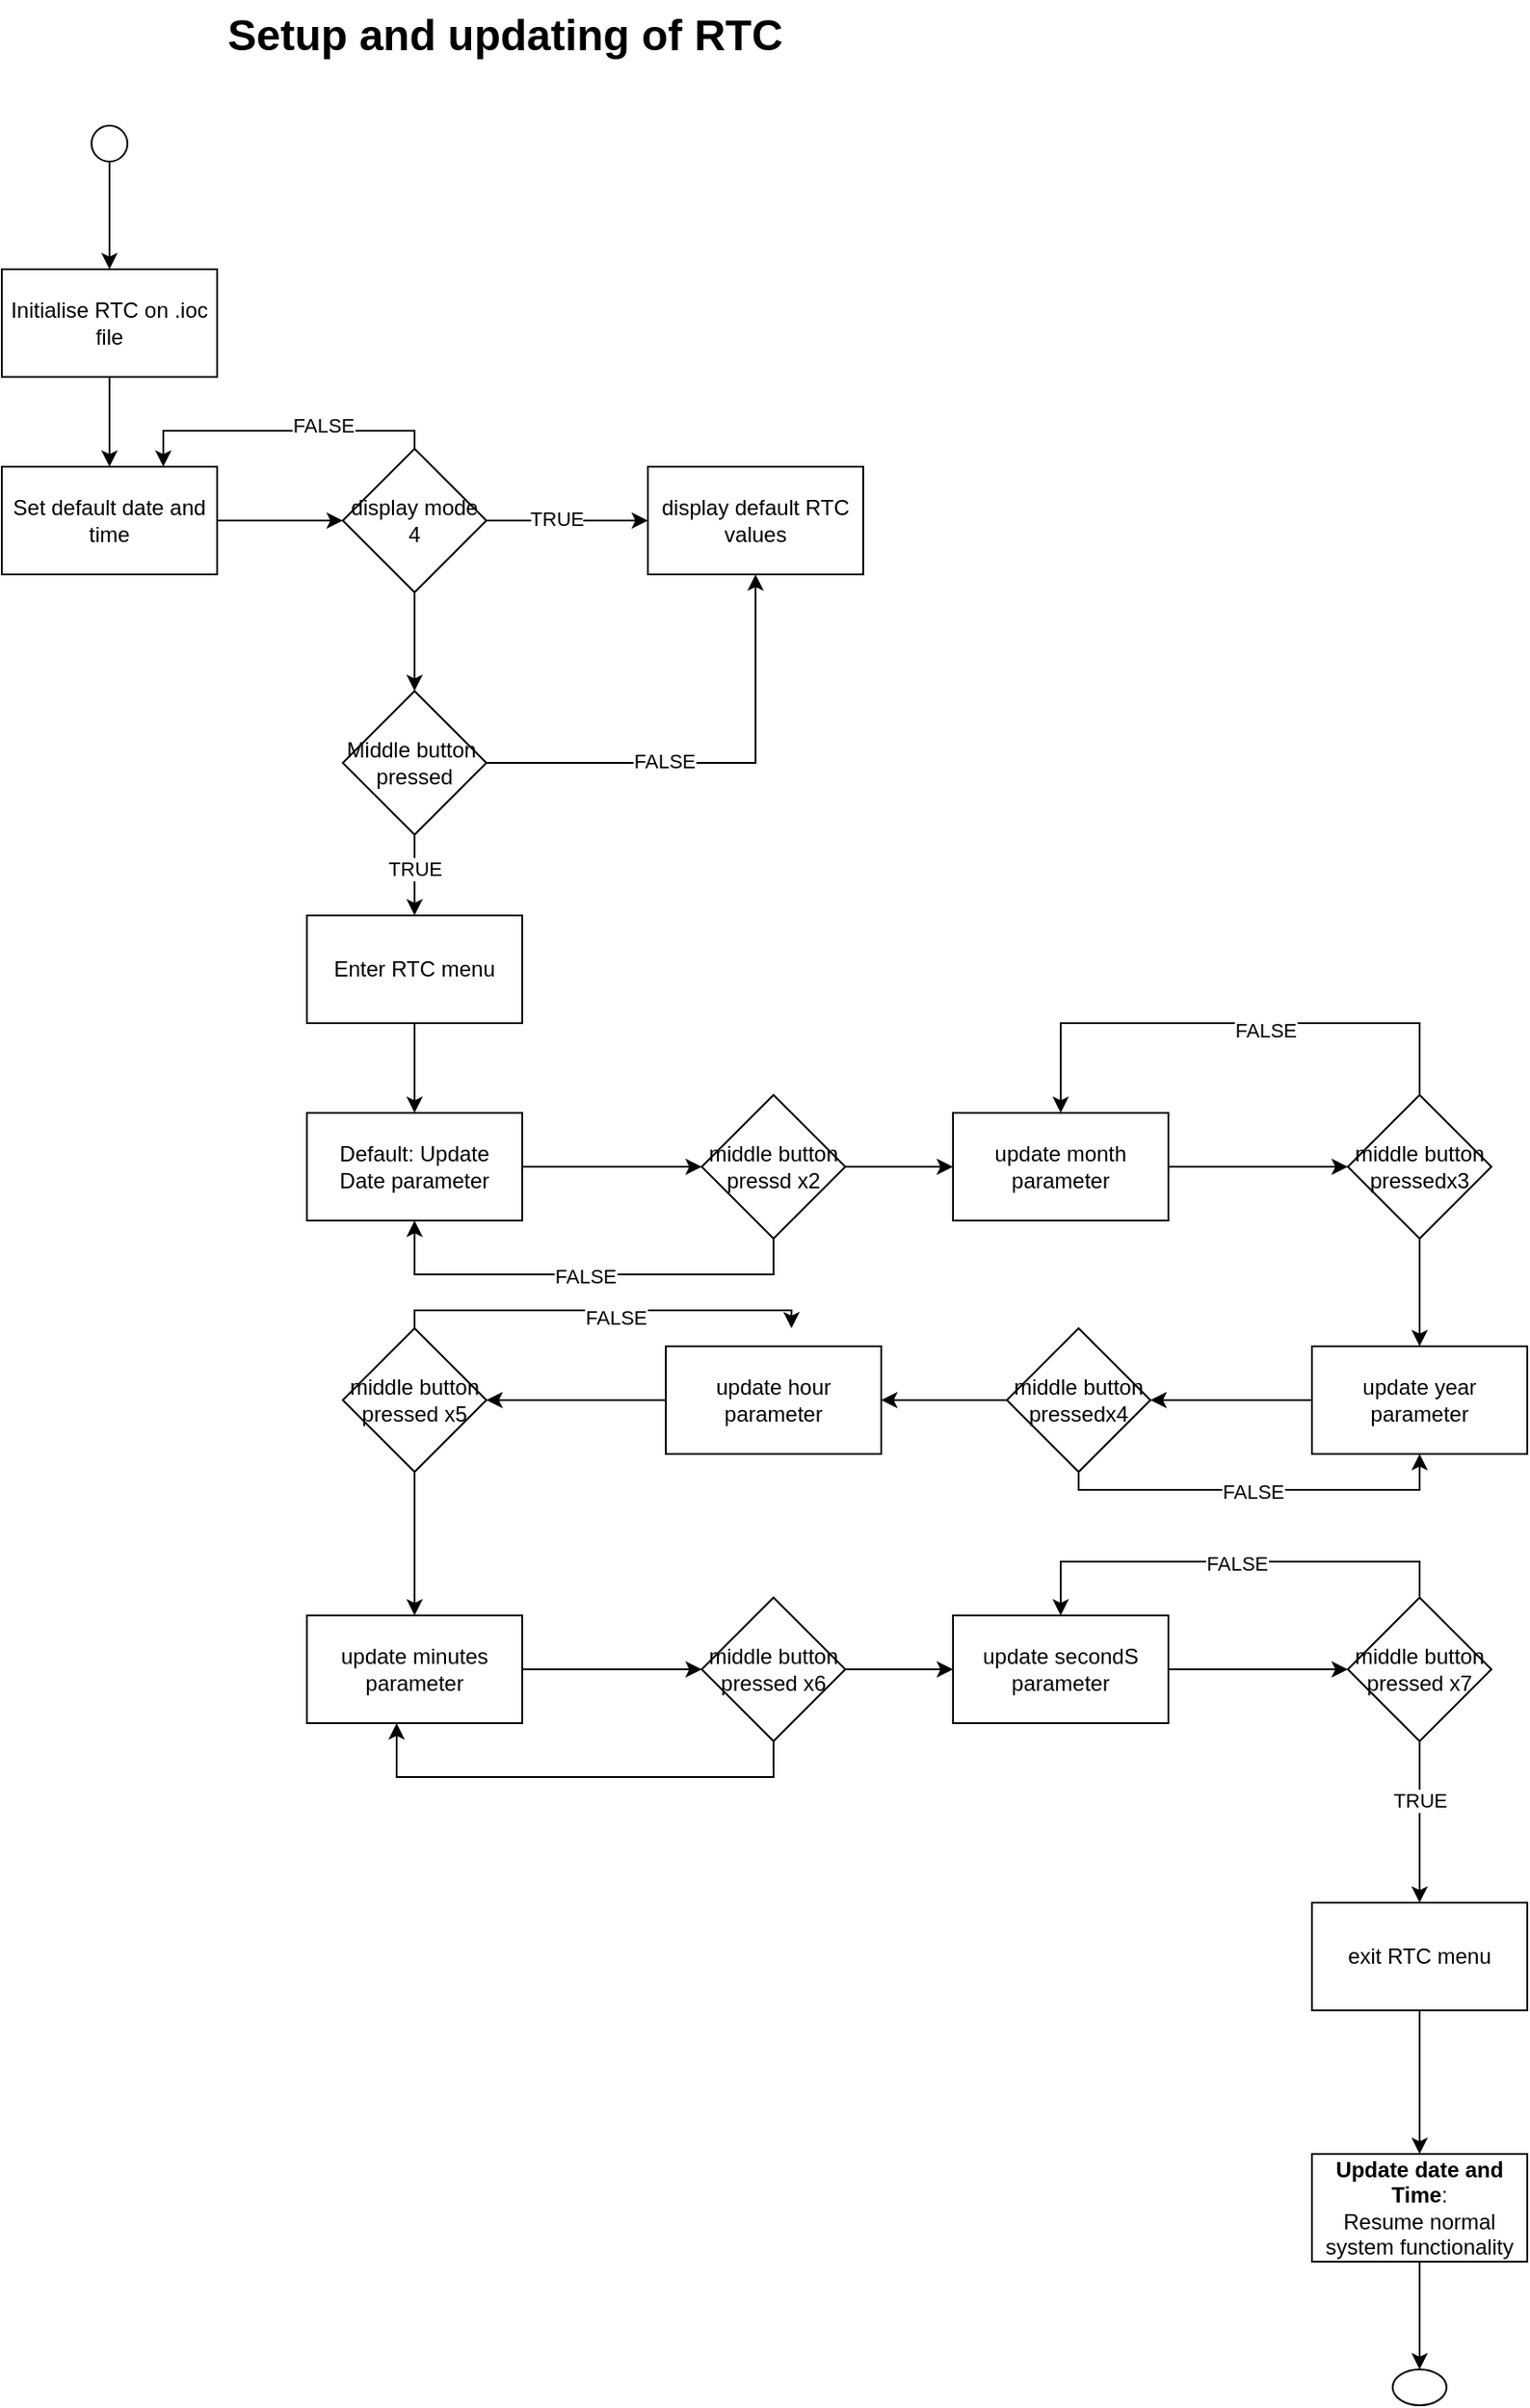 <mxfile version="24.1.0" type="device">
  <diagram name="Page-1" id="7e0a89b8-554c-2b80-1dc8-d5c74ca68de4">
    <mxGraphModel dx="1179" dy="602" grid="1" gridSize="10" guides="1" tooltips="1" connect="1" arrows="1" fold="1" page="1" pageScale="1" pageWidth="1100" pageHeight="850" background="none" math="0" shadow="0">
      <root>
        <mxCell id="0" />
        <mxCell id="1" parent="0" />
        <mxCell id="Ae1zqm7DA8t6J2PGh84K-3" value="" style="edgeStyle=orthogonalEdgeStyle;rounded=0;orthogonalLoop=1;jettySize=auto;html=1;" parent="1" source="Ae1zqm7DA8t6J2PGh84K-1" target="Ae1zqm7DA8t6J2PGh84K-2" edge="1">
          <mxGeometry relative="1" as="geometry" />
        </mxCell>
        <mxCell id="Ae1zqm7DA8t6J2PGh84K-1" value="" style="ellipse;whiteSpace=wrap;html=1;aspect=fixed;" parent="1" vertex="1">
          <mxGeometry x="240" y="110" width="20" height="20" as="geometry" />
        </mxCell>
        <mxCell id="Ae1zqm7DA8t6J2PGh84K-5" value="" style="edgeStyle=orthogonalEdgeStyle;rounded=0;orthogonalLoop=1;jettySize=auto;html=1;" parent="1" source="Ae1zqm7DA8t6J2PGh84K-2" target="Ae1zqm7DA8t6J2PGh84K-4" edge="1">
          <mxGeometry relative="1" as="geometry" />
        </mxCell>
        <mxCell id="Ae1zqm7DA8t6J2PGh84K-2" value="Initialise RTC on .ioc file" style="whiteSpace=wrap;html=1;" parent="1" vertex="1">
          <mxGeometry x="190" y="190" width="120" height="60" as="geometry" />
        </mxCell>
        <mxCell id="Ae1zqm7DA8t6J2PGh84K-8" value="" style="edgeStyle=orthogonalEdgeStyle;rounded=0;orthogonalLoop=1;jettySize=auto;html=1;" parent="1" source="Ae1zqm7DA8t6J2PGh84K-4" target="Ae1zqm7DA8t6J2PGh84K-7" edge="1">
          <mxGeometry relative="1" as="geometry" />
        </mxCell>
        <mxCell id="Ae1zqm7DA8t6J2PGh84K-4" value="Set default date and time" style="whiteSpace=wrap;html=1;" parent="1" vertex="1">
          <mxGeometry x="190" y="300" width="120" height="60" as="geometry" />
        </mxCell>
        <mxCell id="Ae1zqm7DA8t6J2PGh84K-6" value="Setup and updating of RTC" style="text;strokeColor=none;fillColor=none;html=1;fontSize=24;fontStyle=1;verticalAlign=middle;align=center;" parent="1" vertex="1">
          <mxGeometry x="420" y="40" width="100" height="40" as="geometry" />
        </mxCell>
        <mxCell id="Ae1zqm7DA8t6J2PGh84K-10" value="" style="edgeStyle=orthogonalEdgeStyle;rounded=0;orthogonalLoop=1;jettySize=auto;html=1;" parent="1" source="Ae1zqm7DA8t6J2PGh84K-7" target="Ae1zqm7DA8t6J2PGh84K-9" edge="1">
          <mxGeometry relative="1" as="geometry" />
        </mxCell>
        <mxCell id="Ae1zqm7DA8t6J2PGh84K-12" value="TRUE" style="edgeLabel;html=1;align=center;verticalAlign=middle;resizable=0;points=[];" parent="Ae1zqm7DA8t6J2PGh84K-10" vertex="1" connectable="0">
          <mxGeometry x="-0.143" y="1" relative="1" as="geometry">
            <mxPoint as="offset" />
          </mxGeometry>
        </mxCell>
        <mxCell id="Ae1zqm7DA8t6J2PGh84K-14" value="" style="edgeStyle=orthogonalEdgeStyle;rounded=0;orthogonalLoop=1;jettySize=auto;html=1;" parent="1" source="Ae1zqm7DA8t6J2PGh84K-7" edge="1">
          <mxGeometry relative="1" as="geometry">
            <mxPoint x="420.0" y="425" as="targetPoint" />
          </mxGeometry>
        </mxCell>
        <mxCell id="D57qn69ucLVI_qXi7Ixo-1" style="edgeStyle=orthogonalEdgeStyle;rounded=0;orthogonalLoop=1;jettySize=auto;html=1;entryX=0.75;entryY=0;entryDx=0;entryDy=0;" edge="1" parent="1" source="Ae1zqm7DA8t6J2PGh84K-7" target="Ae1zqm7DA8t6J2PGh84K-4">
          <mxGeometry relative="1" as="geometry">
            <Array as="points">
              <mxPoint x="420" y="280" />
              <mxPoint x="280" y="280" />
            </Array>
          </mxGeometry>
        </mxCell>
        <mxCell id="D57qn69ucLVI_qXi7Ixo-2" value="FALSE" style="edgeLabel;html=1;align=center;verticalAlign=middle;resizable=0;points=[];" vertex="1" connectable="0" parent="D57qn69ucLVI_qXi7Ixo-1">
          <mxGeometry x="-0.284" y="-3" relative="1" as="geometry">
            <mxPoint as="offset" />
          </mxGeometry>
        </mxCell>
        <mxCell id="Ae1zqm7DA8t6J2PGh84K-7" value="display mode&lt;div&gt;4&lt;/div&gt;" style="rhombus;whiteSpace=wrap;html=1;" parent="1" vertex="1">
          <mxGeometry x="380" y="290" width="80" height="80" as="geometry" />
        </mxCell>
        <mxCell id="Ae1zqm7DA8t6J2PGh84K-9" value="display default RTC values" style="whiteSpace=wrap;html=1;" parent="1" vertex="1">
          <mxGeometry x="550" y="300" width="120" height="60" as="geometry" />
        </mxCell>
        <mxCell id="Ae1zqm7DA8t6J2PGh84K-16" style="edgeStyle=orthogonalEdgeStyle;rounded=0;orthogonalLoop=1;jettySize=auto;html=1;entryX=0.5;entryY=1;entryDx=0;entryDy=0;" parent="1" source="Ae1zqm7DA8t6J2PGh84K-15" target="Ae1zqm7DA8t6J2PGh84K-9" edge="1">
          <mxGeometry relative="1" as="geometry" />
        </mxCell>
        <mxCell id="Ae1zqm7DA8t6J2PGh84K-18" value="FALSE" style="edgeLabel;html=1;align=center;verticalAlign=middle;resizable=0;points=[];" parent="Ae1zqm7DA8t6J2PGh84K-16" vertex="1" connectable="0">
          <mxGeometry x="-0.227" y="1" relative="1" as="geometry">
            <mxPoint as="offset" />
          </mxGeometry>
        </mxCell>
        <mxCell id="Ae1zqm7DA8t6J2PGh84K-20" value="" style="edgeStyle=orthogonalEdgeStyle;rounded=0;orthogonalLoop=1;jettySize=auto;html=1;" parent="1" source="Ae1zqm7DA8t6J2PGh84K-15" target="Ae1zqm7DA8t6J2PGh84K-19" edge="1">
          <mxGeometry relative="1" as="geometry" />
        </mxCell>
        <mxCell id="Ae1zqm7DA8t6J2PGh84K-21" value="TRUE" style="edgeLabel;html=1;align=center;verticalAlign=middle;resizable=0;points=[];" parent="Ae1zqm7DA8t6J2PGh84K-20" vertex="1" connectable="0">
          <mxGeometry x="-0.137" relative="1" as="geometry">
            <mxPoint y="-1" as="offset" />
          </mxGeometry>
        </mxCell>
        <mxCell id="Ae1zqm7DA8t6J2PGh84K-15" value="Middle button&amp;nbsp;&lt;div&gt;pressed&lt;/div&gt;" style="rhombus;whiteSpace=wrap;html=1;" parent="1" vertex="1">
          <mxGeometry x="380" y="425" width="80" height="80" as="geometry" />
        </mxCell>
        <mxCell id="Ae1zqm7DA8t6J2PGh84K-23" value="" style="edgeStyle=orthogonalEdgeStyle;rounded=0;orthogonalLoop=1;jettySize=auto;html=1;" parent="1" source="Ae1zqm7DA8t6J2PGh84K-19" target="Ae1zqm7DA8t6J2PGh84K-22" edge="1">
          <mxGeometry relative="1" as="geometry" />
        </mxCell>
        <mxCell id="Ae1zqm7DA8t6J2PGh84K-19" value="Enter RTC menu" style="whiteSpace=wrap;html=1;" parent="1" vertex="1">
          <mxGeometry x="360" y="550" width="120" height="60" as="geometry" />
        </mxCell>
        <mxCell id="Ae1zqm7DA8t6J2PGh84K-25" value="" style="edgeStyle=orthogonalEdgeStyle;rounded=0;orthogonalLoop=1;jettySize=auto;html=1;" parent="1" source="Ae1zqm7DA8t6J2PGh84K-22" target="Ae1zqm7DA8t6J2PGh84K-24" edge="1">
          <mxGeometry relative="1" as="geometry" />
        </mxCell>
        <mxCell id="Ae1zqm7DA8t6J2PGh84K-22" value="Default: Update&lt;div&gt;Date parameter&lt;/div&gt;" style="whiteSpace=wrap;html=1;" parent="1" vertex="1">
          <mxGeometry x="360" y="660" width="120" height="60" as="geometry" />
        </mxCell>
        <mxCell id="Ae1zqm7DA8t6J2PGh84K-27" value="" style="edgeStyle=orthogonalEdgeStyle;rounded=0;orthogonalLoop=1;jettySize=auto;html=1;" parent="1" source="Ae1zqm7DA8t6J2PGh84K-24" target="Ae1zqm7DA8t6J2PGh84K-26" edge="1">
          <mxGeometry relative="1" as="geometry" />
        </mxCell>
        <mxCell id="Ae1zqm7DA8t6J2PGh84K-24" value="middle button pressd x2" style="rhombus;whiteSpace=wrap;html=1;" parent="1" vertex="1">
          <mxGeometry x="580" y="650" width="80" height="80" as="geometry" />
        </mxCell>
        <mxCell id="Ae1zqm7DA8t6J2PGh84K-29" value="" style="edgeStyle=orthogonalEdgeStyle;rounded=0;orthogonalLoop=1;jettySize=auto;html=1;" parent="1" source="Ae1zqm7DA8t6J2PGh84K-26" target="Ae1zqm7DA8t6J2PGh84K-28" edge="1">
          <mxGeometry relative="1" as="geometry" />
        </mxCell>
        <mxCell id="Ae1zqm7DA8t6J2PGh84K-26" value="update month parameter" style="whiteSpace=wrap;html=1;" parent="1" vertex="1">
          <mxGeometry x="720" y="660" width="120" height="60" as="geometry" />
        </mxCell>
        <mxCell id="Ae1zqm7DA8t6J2PGh84K-31" value="" style="edgeStyle=orthogonalEdgeStyle;rounded=0;orthogonalLoop=1;jettySize=auto;html=1;" parent="1" source="Ae1zqm7DA8t6J2PGh84K-28" target="Ae1zqm7DA8t6J2PGh84K-30" edge="1">
          <mxGeometry relative="1" as="geometry" />
        </mxCell>
        <mxCell id="Ae1zqm7DA8t6J2PGh84K-28" value="middle button pressedx3" style="rhombus;whiteSpace=wrap;html=1;" parent="1" vertex="1">
          <mxGeometry x="940" y="650" width="80" height="80" as="geometry" />
        </mxCell>
        <mxCell id="Ae1zqm7DA8t6J2PGh84K-33" value="" style="edgeStyle=orthogonalEdgeStyle;rounded=0;orthogonalLoop=1;jettySize=auto;html=1;" parent="1" source="Ae1zqm7DA8t6J2PGh84K-30" target="Ae1zqm7DA8t6J2PGh84K-32" edge="1">
          <mxGeometry relative="1" as="geometry" />
        </mxCell>
        <mxCell id="Ae1zqm7DA8t6J2PGh84K-30" value="update year parameter" style="whiteSpace=wrap;html=1;" parent="1" vertex="1">
          <mxGeometry x="920" y="790" width="120" height="60" as="geometry" />
        </mxCell>
        <mxCell id="Ae1zqm7DA8t6J2PGh84K-35" value="" style="edgeStyle=orthogonalEdgeStyle;rounded=0;orthogonalLoop=1;jettySize=auto;html=1;" parent="1" source="Ae1zqm7DA8t6J2PGh84K-32" target="Ae1zqm7DA8t6J2PGh84K-34" edge="1">
          <mxGeometry relative="1" as="geometry" />
        </mxCell>
        <mxCell id="Ae1zqm7DA8t6J2PGh84K-32" value="middle button pressedx4" style="rhombus;whiteSpace=wrap;html=1;" parent="1" vertex="1">
          <mxGeometry x="750" y="780" width="80" height="80" as="geometry" />
        </mxCell>
        <mxCell id="Ae1zqm7DA8t6J2PGh84K-37" value="" style="edgeStyle=orthogonalEdgeStyle;rounded=0;orthogonalLoop=1;jettySize=auto;html=1;" parent="1" source="Ae1zqm7DA8t6J2PGh84K-34" target="Ae1zqm7DA8t6J2PGh84K-36" edge="1">
          <mxGeometry relative="1" as="geometry" />
        </mxCell>
        <mxCell id="Ae1zqm7DA8t6J2PGh84K-34" value="update hour parameter" style="whiteSpace=wrap;html=1;" parent="1" vertex="1">
          <mxGeometry x="560" y="790" width="120" height="60" as="geometry" />
        </mxCell>
        <mxCell id="Ae1zqm7DA8t6J2PGh84K-39" value="" style="edgeStyle=orthogonalEdgeStyle;rounded=0;orthogonalLoop=1;jettySize=auto;html=1;" parent="1" source="Ae1zqm7DA8t6J2PGh84K-36" target="Ae1zqm7DA8t6J2PGh84K-38" edge="1">
          <mxGeometry relative="1" as="geometry" />
        </mxCell>
        <mxCell id="Ae1zqm7DA8t6J2PGh84K-36" value="middle button pressed x5" style="rhombus;whiteSpace=wrap;html=1;" parent="1" vertex="1">
          <mxGeometry x="380" y="780" width="80" height="80" as="geometry" />
        </mxCell>
        <mxCell id="Ae1zqm7DA8t6J2PGh84K-41" value="" style="edgeStyle=orthogonalEdgeStyle;rounded=0;orthogonalLoop=1;jettySize=auto;html=1;" parent="1" source="Ae1zqm7DA8t6J2PGh84K-38" target="Ae1zqm7DA8t6J2PGh84K-40" edge="1">
          <mxGeometry relative="1" as="geometry" />
        </mxCell>
        <mxCell id="Ae1zqm7DA8t6J2PGh84K-38" value="update minutes parameter" style="whiteSpace=wrap;html=1;" parent="1" vertex="1">
          <mxGeometry x="360" y="940" width="120" height="60" as="geometry" />
        </mxCell>
        <mxCell id="Ae1zqm7DA8t6J2PGh84K-43" value="" style="edgeStyle=orthogonalEdgeStyle;rounded=0;orthogonalLoop=1;jettySize=auto;html=1;" parent="1" source="Ae1zqm7DA8t6J2PGh84K-40" target="Ae1zqm7DA8t6J2PGh84K-42" edge="1">
          <mxGeometry relative="1" as="geometry" />
        </mxCell>
        <mxCell id="Ae1zqm7DA8t6J2PGh84K-40" value="middle button pressed x6" style="rhombus;whiteSpace=wrap;html=1;" parent="1" vertex="1">
          <mxGeometry x="580" y="930" width="80" height="80" as="geometry" />
        </mxCell>
        <mxCell id="Ae1zqm7DA8t6J2PGh84K-45" value="" style="edgeStyle=orthogonalEdgeStyle;rounded=0;orthogonalLoop=1;jettySize=auto;html=1;" parent="1" source="Ae1zqm7DA8t6J2PGh84K-42" target="Ae1zqm7DA8t6J2PGh84K-44" edge="1">
          <mxGeometry relative="1" as="geometry" />
        </mxCell>
        <mxCell id="Ae1zqm7DA8t6J2PGh84K-42" value="update secondS parameter" style="whiteSpace=wrap;html=1;" parent="1" vertex="1">
          <mxGeometry x="720" y="940" width="120" height="60" as="geometry" />
        </mxCell>
        <mxCell id="Ae1zqm7DA8t6J2PGh84K-47" value="" style="edgeStyle=orthogonalEdgeStyle;rounded=0;orthogonalLoop=1;jettySize=auto;html=1;" parent="1" source="Ae1zqm7DA8t6J2PGh84K-44" target="Ae1zqm7DA8t6J2PGh84K-46" edge="1">
          <mxGeometry relative="1" as="geometry" />
        </mxCell>
        <mxCell id="Ae1zqm7DA8t6J2PGh84K-76" value="TRUE" style="edgeLabel;html=1;align=center;verticalAlign=middle;resizable=0;points=[];" parent="Ae1zqm7DA8t6J2PGh84K-47" vertex="1" connectable="0">
          <mxGeometry x="-0.267" relative="1" as="geometry">
            <mxPoint as="offset" />
          </mxGeometry>
        </mxCell>
        <mxCell id="Ae1zqm7DA8t6J2PGh84K-44" value="middle button pressed x7" style="rhombus;whiteSpace=wrap;html=1;" parent="1" vertex="1">
          <mxGeometry x="940" y="930" width="80" height="80" as="geometry" />
        </mxCell>
        <mxCell id="Ae1zqm7DA8t6J2PGh84K-51" value="" style="edgeStyle=orthogonalEdgeStyle;rounded=0;orthogonalLoop=1;jettySize=auto;html=1;" parent="1" source="Ae1zqm7DA8t6J2PGh84K-46" target="Ae1zqm7DA8t6J2PGh84K-50" edge="1">
          <mxGeometry relative="1" as="geometry" />
        </mxCell>
        <mxCell id="Ae1zqm7DA8t6J2PGh84K-46" value="exit RTC menu" style="whiteSpace=wrap;html=1;" parent="1" vertex="1">
          <mxGeometry x="920" y="1100" width="120" height="60" as="geometry" />
        </mxCell>
        <mxCell id="Ae1zqm7DA8t6J2PGh84K-59" value="" style="edgeStyle=orthogonalEdgeStyle;rounded=0;orthogonalLoop=1;jettySize=auto;html=1;" parent="1" source="Ae1zqm7DA8t6J2PGh84K-50" target="Ae1zqm7DA8t6J2PGh84K-58" edge="1">
          <mxGeometry relative="1" as="geometry" />
        </mxCell>
        <mxCell id="Ae1zqm7DA8t6J2PGh84K-50" value="&lt;b&gt;Update date and Time&lt;/b&gt;:&lt;div&gt;Resume normal system functionality&lt;/div&gt;" style="whiteSpace=wrap;html=1;" parent="1" vertex="1">
          <mxGeometry x="920" y="1240" width="120" height="60" as="geometry" />
        </mxCell>
        <mxCell id="Ae1zqm7DA8t6J2PGh84K-58" value="" style="ellipse;whiteSpace=wrap;html=1;" parent="1" vertex="1">
          <mxGeometry x="965" y="1360" width="30" height="20" as="geometry" />
        </mxCell>
        <mxCell id="Ae1zqm7DA8t6J2PGh84K-62" value="" style="endArrow=classic;html=1;rounded=0;entryX=0.5;entryY=1;entryDx=0;entryDy=0;" parent="1" target="Ae1zqm7DA8t6J2PGh84K-22" edge="1">
          <mxGeometry width="50" height="50" relative="1" as="geometry">
            <mxPoint x="620" y="730" as="sourcePoint" />
            <mxPoint x="414" y="730" as="targetPoint" />
            <Array as="points">
              <mxPoint x="620" y="750" />
              <mxPoint x="420" y="750" />
            </Array>
          </mxGeometry>
        </mxCell>
        <mxCell id="Ae1zqm7DA8t6J2PGh84K-63" value="FALSE" style="edgeLabel;html=1;align=center;verticalAlign=middle;resizable=0;points=[];" parent="Ae1zqm7DA8t6J2PGh84K-62" vertex="1" connectable="0">
          <mxGeometry x="0.001" y="1" relative="1" as="geometry">
            <mxPoint as="offset" />
          </mxGeometry>
        </mxCell>
        <mxCell id="Ae1zqm7DA8t6J2PGh84K-64" value="" style="endArrow=classic;html=1;rounded=0;entryX=0.5;entryY=0;entryDx=0;entryDy=0;" parent="1" target="Ae1zqm7DA8t6J2PGh84K-26" edge="1">
          <mxGeometry width="50" height="50" relative="1" as="geometry">
            <mxPoint x="980" y="650" as="sourcePoint" />
            <mxPoint x="780" y="600" as="targetPoint" />
            <Array as="points">
              <mxPoint x="980" y="610" />
              <mxPoint x="780" y="610" />
            </Array>
          </mxGeometry>
        </mxCell>
        <mxCell id="Ae1zqm7DA8t6J2PGh84K-65" value="FALSE" style="edgeLabel;html=1;align=center;verticalAlign=middle;resizable=0;points=[];" parent="Ae1zqm7DA8t6J2PGh84K-64" vertex="1" connectable="0">
          <mxGeometry x="-0.129" y="4" relative="1" as="geometry">
            <mxPoint as="offset" />
          </mxGeometry>
        </mxCell>
        <mxCell id="Ae1zqm7DA8t6J2PGh84K-67" value="" style="endArrow=classic;html=1;rounded=0;exitX=0.5;exitY=1;exitDx=0;exitDy=0;entryX=0.5;entryY=1;entryDx=0;entryDy=0;" parent="1" source="Ae1zqm7DA8t6J2PGh84K-32" target="Ae1zqm7DA8t6J2PGh84K-30" edge="1">
          <mxGeometry width="50" height="50" relative="1" as="geometry">
            <mxPoint x="840" y="890" as="sourcePoint" />
            <mxPoint x="890" y="840" as="targetPoint" />
            <Array as="points">
              <mxPoint x="790" y="870" />
              <mxPoint x="980" y="870" />
            </Array>
          </mxGeometry>
        </mxCell>
        <mxCell id="Ae1zqm7DA8t6J2PGh84K-68" value="FALSE" style="edgeLabel;html=1;align=center;verticalAlign=middle;resizable=0;points=[];" parent="Ae1zqm7DA8t6J2PGh84K-67" vertex="1" connectable="0">
          <mxGeometry x="-0.034" y="-1" relative="1" as="geometry">
            <mxPoint as="offset" />
          </mxGeometry>
        </mxCell>
        <mxCell id="Ae1zqm7DA8t6J2PGh84K-69" value="" style="endArrow=classic;html=1;rounded=0;exitX=0.5;exitY=0;exitDx=0;exitDy=0;" parent="1" source="Ae1zqm7DA8t6J2PGh84K-36" edge="1">
          <mxGeometry width="50" height="50" relative="1" as="geometry">
            <mxPoint x="430.0" y="780.0" as="sourcePoint" />
            <mxPoint x="630" y="780" as="targetPoint" />
            <Array as="points">
              <mxPoint x="420" y="770" />
              <mxPoint x="630" y="770" />
            </Array>
          </mxGeometry>
        </mxCell>
        <mxCell id="Ae1zqm7DA8t6J2PGh84K-70" value="FALSE" style="edgeLabel;html=1;align=center;verticalAlign=middle;resizable=0;points=[];" parent="Ae1zqm7DA8t6J2PGh84K-69" vertex="1" connectable="0">
          <mxGeometry x="0.056" y="-4" relative="1" as="geometry">
            <mxPoint as="offset" />
          </mxGeometry>
        </mxCell>
        <mxCell id="Ae1zqm7DA8t6J2PGh84K-71" value="" style="endArrow=classic;html=1;rounded=0;entryX=0.406;entryY=1.05;entryDx=0;entryDy=0;entryPerimeter=0;" parent="1" edge="1">
          <mxGeometry width="50" height="50" relative="1" as="geometry">
            <mxPoint x="620" y="1010" as="sourcePoint" />
            <mxPoint x="410" y="1000.0" as="targetPoint" />
            <Array as="points">
              <mxPoint x="620" y="1030" />
              <mxPoint x="410" y="1030" />
            </Array>
          </mxGeometry>
        </mxCell>
        <mxCell id="Ae1zqm7DA8t6J2PGh84K-74" value="" style="endArrow=classic;html=1;rounded=0;exitX=0.5;exitY=0;exitDx=0;exitDy=0;entryX=0.5;entryY=0;entryDx=0;entryDy=0;" parent="1" source="Ae1zqm7DA8t6J2PGh84K-44" target="Ae1zqm7DA8t6J2PGh84K-42" edge="1">
          <mxGeometry width="50" height="50" relative="1" as="geometry">
            <mxPoint x="770" y="1060" as="sourcePoint" />
            <mxPoint x="790" y="910" as="targetPoint" />
            <Array as="points">
              <mxPoint x="980" y="910" />
              <mxPoint x="780" y="910" />
            </Array>
          </mxGeometry>
        </mxCell>
        <mxCell id="Ae1zqm7DA8t6J2PGh84K-75" value="FALSE" style="edgeLabel;html=1;align=center;verticalAlign=middle;resizable=0;points=[];" parent="Ae1zqm7DA8t6J2PGh84K-74" vertex="1" connectable="0">
          <mxGeometry x="-0.024" y="1" relative="1" as="geometry">
            <mxPoint as="offset" />
          </mxGeometry>
        </mxCell>
      </root>
    </mxGraphModel>
  </diagram>
</mxfile>
